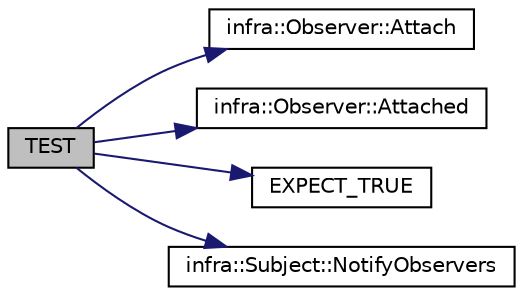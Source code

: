 digraph "TEST"
{
 // INTERACTIVE_SVG=YES
  edge [fontname="Helvetica",fontsize="10",labelfontname="Helvetica",labelfontsize="10"];
  node [fontname="Helvetica",fontsize="10",shape=record];
  rankdir="LR";
  Node24 [label="TEST",height=0.2,width=0.4,color="black", fillcolor="grey75", style="filled", fontcolor="black"];
  Node24 -> Node25 [color="midnightblue",fontsize="10",style="solid",fontname="Helvetica"];
  Node25 [label="infra::Observer::Attach",height=0.2,width=0.4,color="black", fillcolor="white", style="filled",URL="$d9/dd4/classinfra_1_1_observer.html#a65d9954cdcd77a1b5a0e7c16d069f4ed"];
  Node24 -> Node26 [color="midnightblue",fontsize="10",style="solid",fontname="Helvetica"];
  Node26 [label="infra::Observer::Attached",height=0.2,width=0.4,color="black", fillcolor="white", style="filled",URL="$d9/dd4/classinfra_1_1_observer.html#a1eedc585f7ba3338f50654fced3614e5"];
  Node24 -> Node27 [color="midnightblue",fontsize="10",style="solid",fontname="Helvetica"];
  Node27 [label="EXPECT_TRUE",height=0.2,width=0.4,color="black", fillcolor="white", style="filled",URL="$d6/def/_test_json_8cpp.html#a84dbe6e62bbec23a120a258315c7b6dc"];
  Node24 -> Node28 [color="midnightblue",fontsize="10",style="solid",fontname="Helvetica"];
  Node28 [label="infra::Subject::NotifyObservers",height=0.2,width=0.4,color="black", fillcolor="white", style="filled",URL="$d1/db2/classinfra_1_1_subject.html#a0992f3cdf215e556c9a1166d2234ecba"];
}
